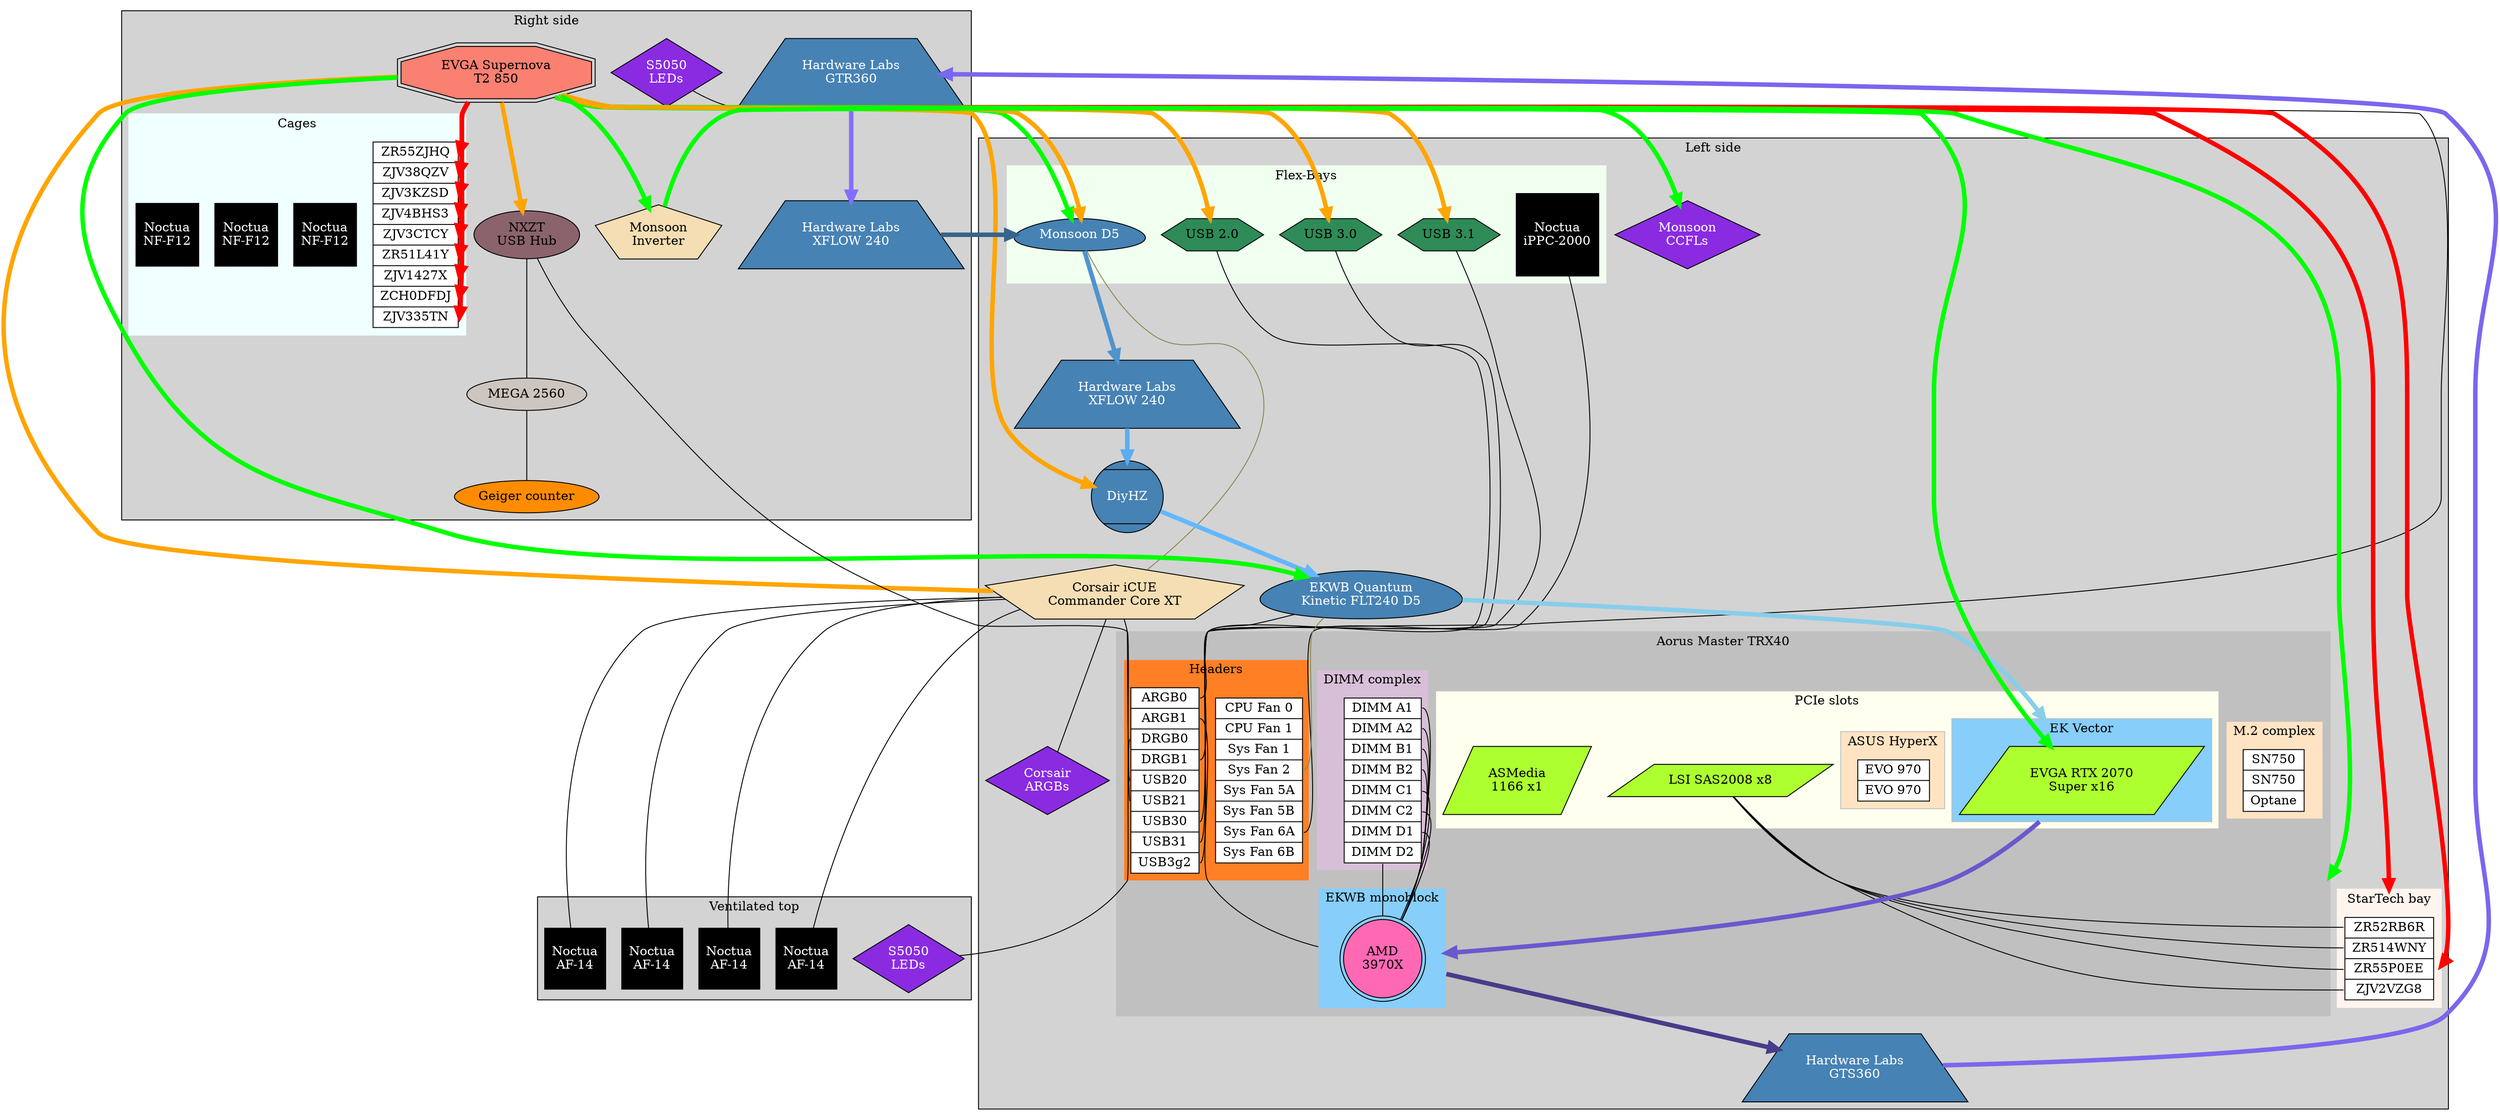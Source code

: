 graph G {
	compound=true
	subgraph clusterLeftSide {
		label="Left side";
		style=filled;
		subgraph clusterFlex {
		  label="Flex-Bays";
			style=filled;
			color=honeydew1;
		  Monsoon [label="Monsoon D5" style=filled fillcolor=steelblue shape=egg fontcolor=white];
		  BayUSB31 [label="USB 3.1" style=filled fillcolor=seagreen shape=hexagon];
		  BayUSB20 [label="USB 2.0" style=filled fillcolor=seagreen shape=hexagon];
		  BayUSB30 [label="USB 3.0" style=filled fillcolor=seagreen shape=hexagon];
		  Noctua2000 [label="Noctua\niPPC-2000" shape=Msquare style=filled fillcolor=black fontcolor=white];
		}
		subgraph clusterStartech {
			label="StarTech bay";
			style=filled;
			color=seashell;
		  node [shape=record];
				bay [style=filled fillcolor=white label="{ <STECH0>ZR52RB6R|<STECH1>ZR514WNY|<STECH2>ZR55P0EE|<STECH3>ZJV2VZG8 }"]
		}
		subgraph clusterMobo {
			label="Aorus Master TRX40";
			style=filled;
			color=grey;
			shape=Msquare;
			subgraph clusterM2s {
				label="M.2 complex";
				style=filled;
				fillcolor=bisque;
				node [shape=record];
				  m2s [style=filled fillcolor=white label="{ <WD0>SN750|<WD1>SN750|<OPTANE>Optane }"]
			}
			subgraph clusterMonoblock {
				label="EKWB monoblock";
				style=filled;
				fillcolor=lightskyblue;
				CPU [style=filled fillcolor=hotpink shape=doublecircle label="AMD\n3970X"];
			}
			subgraph clusterPCIe {
				label="PCIe slots";
				style=filled;
				fillcolor=ivory;
				LSI [label="LSI SAS2008 x8"];
				ASM [label="ASMedia\n1166 x1"];
				subgraph clusterEKVector {
					label="EK Vector";
					style=filled;
					fillcolor=lightskyblue;
					GPU [label="EVGA RTX 2070\nSuper x16"];
				}
				subgraph clusterHyperX {
					label="ASUS HyperX";
					style=filled;
					fillcolor=bisque;
					node [shape=record];
					  ssds [style=filled fillcolor=white label="{ <SAM0>EVO 970|<SAM1>EVO 970}"]
				}
			}
			subgraph clusterMemory {
				label="DIMM complex";
				style=filled;
				fillcolor=thistle;
        node [shape=record];
					dimms [style=filled fillcolor=white label="{ <DIMM0>DIMM A1|<DIMM1>DIMM A2|<DIMM2>DIMM B1|<DIMM3>DIMM B2|<DIMM4>DIMM C1|<DIMM5>DIMM C2|<DIMM6>DIMM D1|<DIMM7>DIMM D2 }"]
		  }
			subgraph clusterHeaders {
				label="Headers";
				style=filled;
				fillcolor=chocolate1;
				node [shape=record];
				  pins [style=filled fillcolor=white label="{ <ARGB0>ARGB0|<ARGB1>ARGB1|<DRGB0>DRGB0|<DRGB1>DRGB1|<USB20>USB20|<USB21>USB21|<USB30>USB30|<USB31>USB31|<USB3g2>USB3g2 }"];
        node [shape=record];
				  fans [style=filled fillcolor=white label="{ <FAN0>CPU Fan 0|<FAN1>CPU Fan 1|<FAN2>Sys Fan 1|<FAN3>Sys Fan 2|<FAN5A>Sys Fan 5A|<FAN5B>Sys Fan 5B|<FAN6A>Sys Fan 6A|<FAN6B>Sys Fan 6B }"];
			}
		}
		dimms:DIMM0--CPU
		dimms:DIMM1--CPU
		dimms:DIMM2--CPU
		dimms:DIMM3--CPU
		dimms:DIMM4--CPU
		dimms:DIMM5--CPU
		dimms:DIMM6--CPU
		dimms:DIMM7--CPU
		BayUSB30--pins:USB30
		BayUSB20--pins:USB31
		BayUSB31--pins:USB3g2
		LSI--bay:STECH0
		LSI--bay:STECH1
		LSI--bay:STECH2
		LSI--bay:STECH3
		GPU [style=filled fillcolor=greenyellow shape=parallelogram]
		LSI [style=filled fillcolor=greenyellow shape=parallelogram]
		ASM [style=filled fillcolor=greenyellow shape=parallelogram]
		Corsair [label="Corsair iCUE\nCommander Core XT" style=filled fillcolor=wheat shape=pentagon]
		Corsair--CorsairLEDs
		CorsairLEDs [label="Corsair\nARGBs" style=filled fillcolor=blueviolet fontcolor=white shape=diamond]
		GTS360 [label="Hardware Labs\nGTS360" style=filled fillcolor=steelblue shape=trapezium fontcolor=white dir=forward];
		Monsoon--XFLOW240A [color=steelblue3 penwidth=5 dir=forward];
		XFLOW240A--DiyHZ [color=steelblue2 penwidth=5 dir=forward];
		XFLOW240A [label="Hardware Labs\nXFLOW 240" style=filled fillcolor=steelblue shape=trapezium fontcolor=white];
		DiyHZ [style=filled fillcolor=steelblue shape=Mcircle fontcolor=white dir=forward];
		GPU--CPU [color=slateblue3 penwidth=5 ltail=clusterEKVector lhead=clusterMonoblock dir=forward];
		CPU--GTS360 [color=slateblue4 penwidth=5 ltail=clusterMonoblock dir=forward];
	  pins:ARGB1--CPU [lhead=clusterMonoblock]
		Noctua2000--fans:FAN6A
	  Quantum [label="EKWB Quantum\nKinetic FLT240 D5" style=filled fillcolor=steelblue shape=egg fontcolor=white];
	  CCFLs [label="Monsoon\nCCFLs" style=filled fillcolor=blueviolet fontcolor=white shape=diamond]
	}
	subgraph clusterRightside {
		label="Right side";
		style=filled;
		subgraph clusterCages {
			label="Cages";
			style="filled";
			color="azure";
			node [shape=record];
				caged [style=filled fillcolor=white label="{ <CAGE0>ZR55ZJHQ|<CAGE1>ZJV38QZV|<CAGE2>ZJV3KZSD|<CAGE3>ZJV4BHS3|<CAGE4>ZJV3CTCY|<CAGE5>ZR51L41Y|<CAGE6>ZJV1427X|<CAGE7>ZCH0DFDJ|<CAGE8>ZJV335TN }"]
			Noctua120A [label="Noctua\nNF-F12" shape=Msquare style=filled fillcolor=black fontcolor=white];
			Noctua120B [label="Noctua\nNF-F12" shape=Msquare style=filled fillcolor=black fontcolor=white];
			Noctua120C [label="Noctua\nNF-F12" shape=Msquare style=filled fillcolor=black fontcolor=white];
		}
		PSU--BayUSB30 [color=orange penwidth=5 dir=forward];
		PSU--BayUSB31 [color=orange penwidth=5 dir=forward];
		PSU--BayUSB20 [color=orange penwidth=5 dir=forward];
		PSU--caged:CAGE0 [color=red penwidth=5 dir=forward];
		PSU--caged:CAGE1 [color=red penwidth=5 dir=forward];
		PSU--caged:CAGE2 [color=red penwidth=5 dir=forward];
		PSU--caged:CAGE3 [color=red penwidth=5 dir=forward];
		PSU--caged:CAGE4 [color=red penwidth=5 dir=forward];
		PSU--caged:CAGE5 [color=red penwidth=5 dir=forward];
		PSU--caged:CAGE6 [color=red penwidth=5 dir=forward];
		PSU--caged:CAGE7 [color=red penwidth=5 dir=forward];
		PSU--caged:CAGE8 [color=red penwidth=5 dir=forward];
		GTR360--XFLOW240B [dir=forward color=slateblue1 penwidth=5];
		GTR360 [label="Hardware Labs\nGTR360" style=filled fillcolor=steelblue shape=trapezium fontcolor=white];
		XFLOW240B [label="Hardware Labs\nXFLOW 240" style=filled fillcolor=steelblue shape=trapezium fontcolor=white];
		LEDS1 [shape=diamond fontcolor=white fillcolor=blueviolet style=filled label="S5050\nLEDs"];
		NXZT [label="NXZT\nUSB Hub" style=filled fillcolor=pink4 style=filled]
		Arduino [shape=oval style=filled fillcolor=seashell3 label="MEGA 2560"]
		Geiger [shape=oval style=filled fillcolor=darkorange label="Geiger counter"]
		Arduino--Geiger
		NXZT--Arduino
		Inverter [label="Monsoon\nInverter" style=filled fillcolor=wheat shape=pentagon]
		PSU--Inverter [color=green penwidth=5 dir=forward];
		PSU--NXZT [color=orange penwidth=5 dir=forward]
	}
	Inverter--CCFLs [color=green penwidth=5 dir=forward]
	XFLOW240B--Monsoon [color=steelblue4 penwidth=5 dir=forward];
	DiyHZ--Quantum [color=steelblue1 penwidth=5 dir=forward];
	Quantum--GPU [color=skyblue penwidth=5 lhead=clusterEKVector dir=forward];
	GTS360--GTR360 [color=slateblue2 penwidth=5 dir=forward];
	PSU--bay:STECH0 [lhead=clusterStartech color=red penwidth=5 dir=forward];
	PSU--bay:STECH2 [lhead=clusterStartech color=red penwidth=5 dir=forward];
	PSU--GPU [color=green penwidth=5 dir=forward];
	PSU--CPU [lhead=clusterMobo color=green penwidth=5 dir=forward];
	PSU--Quantum [color=green penwidth=5 dir=forward];
	PSU--Monsoon [color=green penwidth=5 dir=forward];
	PSU--Monsoon [color=orange penwidth=5 dir=forward];
	PSU--DiyHZ [color=orange penwidth=5 dir=forward];
	PSU [label="EVGA Supernova\nT2 850" style=filled fillcolor=salmon shape=doubleoctagon]
	subgraph clusterRoof {
		label="Ventilated top";
		style=filled;
		Noctua140A [label="Noctua\nAF-14" shape=Msquare style=filled fillcolor=black fontcolor=white];
		Noctua140B [label="Noctua\nAF-14" shape=Msquare style=filled fillcolor=black fontcolor=white];
		Noctua140C [label="Noctua\nAF-14" shape=Msquare style=filled fillcolor=black fontcolor=white];
		Noctua140D [label="Noctua\nAF-14" shape=Msquare style=filled fillcolor=black fontcolor=white];
		LEDS0 [shape=diamond fontcolor=white fillcolor=blueviolet style=filled label="S5050\nLEDs"];
	}
	Corsair--Noctua140A
	Corsair--Noctua140B
	Corsair--Noctua140C
	Corsair--Noctua140D
	PSU--Corsair [color=orange penwidth=5]
	pins:ARGB0--Quantum
	pins:DRGB0--LEDS0
	pins:DRGB1--LEDS1
	Monsoon--Corsair [color=khaki4]
	Quantum--fans:FAN3 [color=khaki4]
	NXZT--pins:USB20
	Corsair--pins:USB21
}
